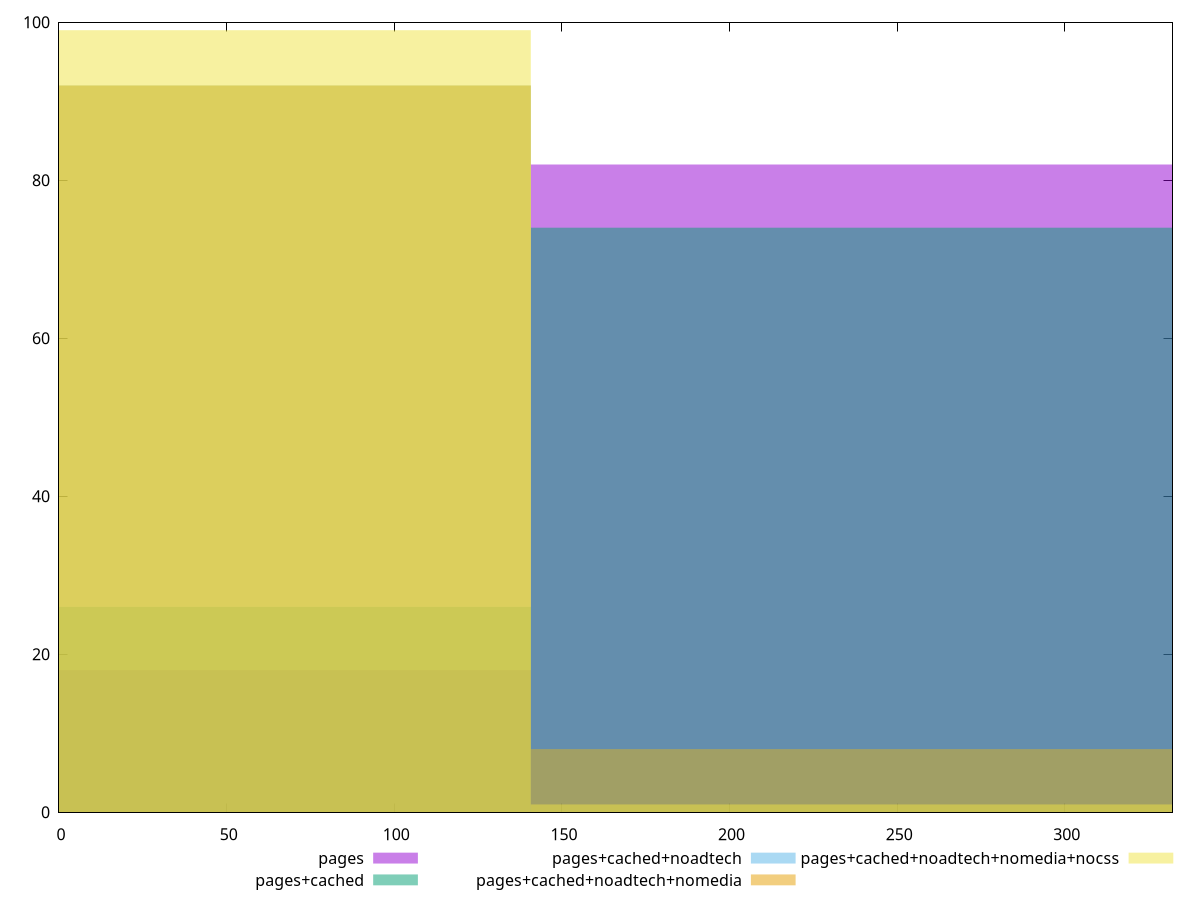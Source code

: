 reset

$pages <<EOF
281.44889968961417 82
0 18
EOF

$pagesCached <<EOF
281.44889968961417 74
0 26
EOF

$pagesCachedNoadtech <<EOF
0 92
281.44889968961417 8
EOF

$pagesCachedNoadtechNomedia <<EOF
281.44889968961417 8
0 92
EOF

$pagesCachedNoadtechNomediaNocss <<EOF
281.44889968961417 1
0 99
EOF

set key outside below
set boxwidth 281.44889968961417
set xrange [0:332.126]
set yrange [0:100]
set trange [0:100]
set style fill transparent solid 0.5 noborder
set terminal svg size 640, 530 enhanced background rgb 'white'
set output "report_00026_2021-02-22T21:38:55.199Z/uses-rel-preconnect/comparison/histogram/all_raw.svg"

plot $pages title "pages" with boxes, \
     $pagesCached title "pages+cached" with boxes, \
     $pagesCachedNoadtech title "pages+cached+noadtech" with boxes, \
     $pagesCachedNoadtechNomedia title "pages+cached+noadtech+nomedia" with boxes, \
     $pagesCachedNoadtechNomediaNocss title "pages+cached+noadtech+nomedia+nocss" with boxes

reset
